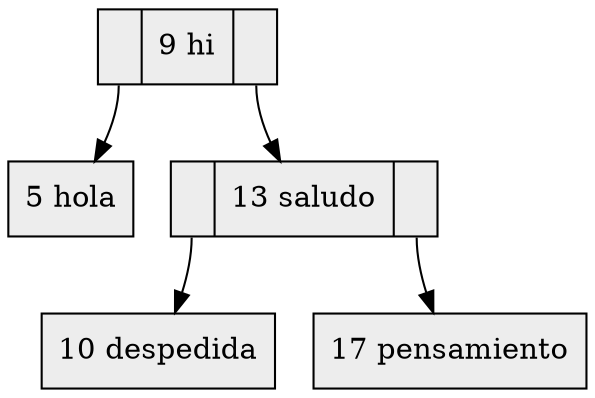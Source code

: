 digraph G { 
rankdir=TB; 
node [shape = record, color=black , style=filled, fillcolor=gray93];
nodo9[label ="<C0>| 9 hi|<C1> "]; 
nodo5[label =" 5 hola"]; 
nodo9:C0->nodo5
nodo13[label ="<C0>| 13 saludo|<C1> "]; 
nodo10[label =" 10 despedida"]; 
nodo13:C0->nodo10
nodo17[label =" 17 pensamiento"]; 
nodo13:C1->nodo17
nodo9:C1->nodo13
} 
